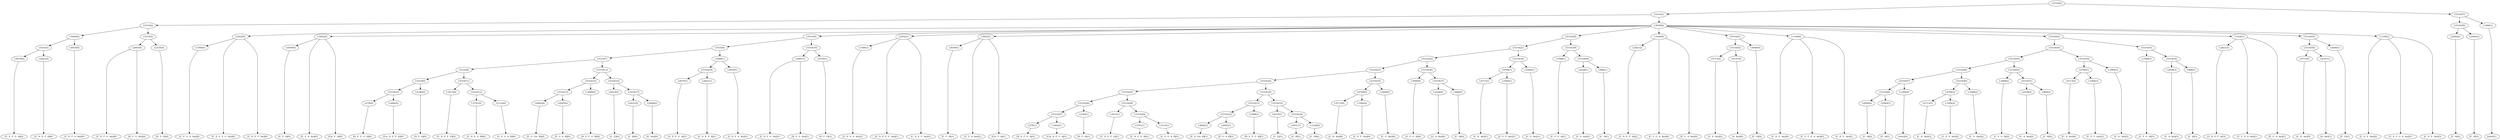 digraph sample{
"L4670(0)"->"[C  E  F  G  A](0)"
"L2821(0)"->"[C  D  E  F  A](0)"
"L5310(3)"->"L4670(0)"
"L5310(3)"->"L2821(0)"
"L4918(0)"->"[C  D  F  A  Ais](0)"
"L5269(0)"->"L5310(3)"
"L5269(0)"->"L4918(0)"
"L2891(0)"->"[C  D  F  G  Ais](0)"
"L2891(0)"->"[D  F  G  Ais](0)"
"L2535(0)"->"[D  F  G](0)"
"L5310(4)"->"L2891(0)"
"L5310(4)"->"L2535(0)"
"L5310(2)"->"L5269(0)"
"L5310(2)"->"L5310(4)"
"L1506(0)"->"[C  E  G  A  Ais](0)"
"L2932(0)"->"[C  D  E  F  G  Ais](0)"
"L2932(0)"->"[C  D  E  F  Ais](0)"
"L2932(0)"->"L1506(0)"
"L4659(0)"->"[C  F  A](0)"
"L3952(0)"->"[C  F  A  Ais](0)"
"L3952(0)"->"L4659(0)"
"L3952(0)"->"[Cis  F  A](0)"
"L278(0)"->"[D  E  F  G  A](0)"
"L3464(0)"->"[Cis  D  E  F  A](0)"
"L5310(10)"->"L278(0)"
"L5310(10)"->"L3464(0)"
"L2340(0)"->"[D  F  A](0)"
"L5310(9)"->"L5310(10)"
"L5310(9)"->"L2340(0)"
"L3913(0)"->"[C  D  E  F  G](0)"
"L3701(0)"->"[C  D  E  G  B](0)"
"L3116(0)"->"[C  E  G  A  B](0)"
"L5310(12)"->"L3701(0)"
"L5310(12)"->"L3116(0)"
"L5310(11)"->"L3913(0)"
"L5310(11)"->"L5310(12)"
"L5310(8)"->"L5310(9)"
"L5310(8)"->"L5310(11)"
"L4682(0)"->"[F  G  Gis  B](0)"
"L4405(0)"->"[F  G  A  B](0)"
"L5310(15)"->"L4682(0)"
"L5310(15)"->"L4405(0)"
"L3008(0)"->"[D  E  F  G  B](0)"
"L5310(14)"->"L5310(15)"
"L5310(14)"->"L3008(0)"
"L4419(0)"->"[C  E](0)"
"L2931(0)"->"[C  B](0)"
"L2696(0)"->"[G  Ais](0)"
"L5310(17)"->"L2931(0)"
"L5310(17)"->"L2696(0)"
"L5310(16)"->"L4419(0)"
"L5310(16)"->"L5310(17)"
"L5310(13)"->"L5310(14)"
"L5310(13)"->"L5310(16)"
"L5310(7)"->"L5310(8)"
"L5310(7)"->"L5310(13)"
"L4670(1)"->"[C  E  F  G  A](1)"
"L2821(1)"->"[C  D  E  F  A](1)"
"L5310(18)"->"L4670(1)"
"L5310(18)"->"L2821(1)"
"L4918(1)"->"[C  D  F  A  Ais](1)"
"L5269(1)"->"L5310(18)"
"L5269(1)"->"L4918(1)"
"L5310(6)"->"L5310(7)"
"L5310(6)"->"L5269(1)"
"L2891(1)"->"[C  D  F  G  Ais](1)"
"L2891(1)"->"[D  F  G  Ais](1)"
"L2535(1)"->"[D  F  G](1)"
"L5310(19)"->"L2891(1)"
"L5310(19)"->"L2535(1)"
"L5310(5)"->"L5310(6)"
"L5310(5)"->"L5310(19)"
"L1506(1)"->"[C  E  G  A  Ais](1)"
"L2932(1)"->"[C  D  E  F  G  Ais](1)"
"L2932(1)"->"[C  D  E  F  Ais](1)"
"L2932(1)"->"L1506(1)"
"L4659(1)"->"[C  F  A](1)"
"L3952(1)"->"[C  F  A  Ais](1)"
"L3952(1)"->"L4659(1)"
"L3952(1)"->"[Cis  F  A](1)"
"L278(1)"->"[D  E  F  G  A](1)"
"L3464(1)"->"[Cis  D  E  F  A](1)"
"L5310(27)"->"L278(1)"
"L5310(27)"->"L3464(1)"
"L2340(1)"->"[D  F  A](1)"
"L5310(26)"->"L5310(27)"
"L5310(26)"->"L2340(1)"
"L3913(1)"->"[C  D  E  F  G](1)"
"L3701(1)"->"[C  D  E  G  B](1)"
"L3116(1)"->"[C  E  G  A  B](1)"
"L5310(29)"->"L3701(1)"
"L5310(29)"->"L3116(1)"
"L5310(28)"->"L3913(1)"
"L5310(28)"->"L5310(29)"
"L5310(25)"->"L5310(26)"
"L5310(25)"->"L5310(28)"
"L4682(1)"->"[F  G  Gis  B](1)"
"L4405(1)"->"[F  G  A  B](1)"
"L5310(32)"->"L4682(1)"
"L5310(32)"->"L4405(1)"
"L3008(1)"->"[D  E  F  G  B](1)"
"L5310(31)"->"L5310(32)"
"L5310(31)"->"L3008(1)"
"L4419(1)"->"[C  E](1)"
"L2931(1)"->"[C  B](1)"
"L3128(0)"->"[C  D](0)"
"L5310(34)"->"L2931(1)"
"L5310(34)"->"L3128(0)"
"L5310(33)"->"L4419(1)"
"L5310(33)"->"L5310(34)"
"L5310(30)"->"L5310(31)"
"L5310(30)"->"L5310(33)"
"L5310(24)"->"L5310(25)"
"L5310(24)"->"L5310(30)"
"L4713(0)"->"[C  D  Ais](0)"
"L3364(0)"->"[C  E  F  Ais](0)"
"L4766(0)"->"L4713(0)"
"L4766(0)"->"L3364(0)"
"L3569(0)"->"[C  G  Ais](0)"
"L5310(35)"->"L4766(0)"
"L5310(35)"->"L3569(0)"
"L5310(23)"->"L5310(24)"
"L5310(23)"->"L5310(35)"
"L3588(0)"->"[C  F  G  A](0)"
"L2528(0)"->"[C  A  Ais](0)"
"L868(0)"->"[C  A](0)"
"L5310(37)"->"L2528(0)"
"L5310(37)"->"L868(0)"
"L5310(36)"->"L3588(0)"
"L5310(36)"->"L5310(37)"
"L5310(22)"->"L5310(23)"
"L5310(22)"->"L5310(36)"
"L4713(1)"->"[C  D  Ais](1)"
"L3364(1)"->"[C  E  F  Ais](1)"
"L4766(1)"->"L4713(1)"
"L4766(1)"->"L3364(1)"
"L3569(1)"->"[C  G  Ais](1)"
"L5310(38)"->"L4766(1)"
"L5310(38)"->"L3569(1)"
"L5310(21)"->"L5310(22)"
"L5310(21)"->"L5310(38)"
"L3588(1)"->"[C  F  G  A](1)"
"L2528(1)"->"[C  A  Ais](1)"
"L868(1)"->"[C  A](1)"
"L5310(40)"->"L2528(1)"
"L5310(40)"->"L868(1)"
"L5310(39)"->"L3588(1)"
"L5310(39)"->"L5310(40)"
"L5310(20)"->"L5310(21)"
"L5310(20)"->"L5310(39)"
"L2821(2)"->"[C  D  E  F  A](2)"
"L1639(0)"->"[C  F  G  A  Ais](0)"
"L1639(0)"->"L2821(2)"
"L1639(0)"->"[F  G  A  Ais](0)"
"L4713(2)"->"[C  D  Ais](2)"
"L4147(0)"->"[A  Ais](0)"
"L5310(42)"->"L4713(2)"
"L5310(42)"->"L4147(0)"
"L4046(0)"->"[F  G](0)"
"L5310(41)"->"L5310(42)"
"L5310(41)"->"L4046(0)"
"L1109(0)"->"[C  D  E  Ais](0)"
"L1109(0)"->"[C  E  F  G  A  Ais](0)"
"L1109(0)"->"[C  D  E  Ais](1)"
"L2940(0)"->"[F  A](0)"
"L2940(1)"->"[F  A](1)"
"L5310(48)"->"L2940(0)"
"L5310(48)"->"L2940(1)"
"L1084(0)"->"[rest](0)"
"L5310(47)"->"L5310(48)"
"L5310(47)"->"L1084(0)"
"L4713(3)"->"[C  D  Ais](3)"
"L3364(2)"->"[C  E  F  Ais](2)"
"L4766(2)"->"L4713(3)"
"L4766(2)"->"L3364(2)"
"L3569(2)"->"[C  G  Ais](2)"
"L5310(49)"->"L4766(2)"
"L5310(49)"->"L3569(2)"
"L5310(46)"->"L5310(47)"
"L5310(46)"->"L5310(49)"
"L3588(2)"->"[C  F  G  A](2)"
"L2528(2)"->"[C  A  Ais](2)"
"L868(2)"->"[C  A](2)"
"L5310(51)"->"L2528(2)"
"L5310(51)"->"L868(2)"
"L5310(50)"->"L3588(2)"
"L5310(50)"->"L5310(51)"
"L5310(45)"->"L5310(46)"
"L5310(45)"->"L5310(50)"
"L4713(4)"->"[C  D  Ais](4)"
"L3364(3)"->"[C  E  F  Ais](3)"
"L4766(3)"->"L4713(4)"
"L4766(3)"->"L3364(3)"
"L3569(3)"->"[C  G  Ais](3)"
"L5310(52)"->"L4766(3)"
"L5310(52)"->"L3569(3)"
"L5310(44)"->"L5310(45)"
"L5310(44)"->"L5310(52)"
"L3588(3)"->"[C  F  G  A](3)"
"L2528(3)"->"[C  A  Ais](3)"
"L868(3)"->"[C  A](3)"
"L5310(54)"->"L2528(3)"
"L5310(54)"->"L868(3)"
"L5310(53)"->"L3588(3)"
"L5310(53)"->"L5310(54)"
"L5310(43)"->"L5310(44)"
"L5310(43)"->"L5310(53)"
"L2821(3)"->"[C  D  E  F  A](3)"
"L1639(1)"->"[C  F  G  A  Ais](1)"
"L1639(1)"->"L2821(3)"
"L1639(1)"->"[F  G  A  Ais](1)"
"L4713(5)"->"[C  D  Ais](5)"
"L4147(1)"->"[A  Ais](1)"
"L5310(56)"->"L4713(5)"
"L5310(56)"->"L4147(1)"
"L4046(1)"->"[F  G](1)"
"L5310(55)"->"L5310(56)"
"L5310(55)"->"L4046(1)"
"L1109(1)"->"[C  D  E  Ais](2)"
"L1109(1)"->"[C  E  F  G  A  Ais](1)"
"L1109(1)"->"[C  D  E  Ais](3)"
"L5039(0)"->"L2932(0)"
"L5039(0)"->"L3952(0)"
"L5039(0)"->"L5310(5)"
"L5039(0)"->"L2932(1)"
"L5039(0)"->"L3952(1)"
"L5039(0)"->"L5310(20)"
"L5039(0)"->"L1639(0)"
"L5039(0)"->"L5310(41)"
"L5039(0)"->"L1109(0)"
"L5039(0)"->"L5310(43)"
"L5039(0)"->"L1639(1)"
"L5039(0)"->"L5310(55)"
"L5039(0)"->"L1109(1)"
"L5310(1)"->"L5310(2)"
"L5310(1)"->"L5039(0)"
"L2940(2)"->"[F  A](2)"
"L2940(3)"->"[F  A](3)"
"L5310(58)"->"L2940(2)"
"L5310(58)"->"L2940(3)"
"L1084(1)"->"[rest](1)"
"L5310(57)"->"L5310(58)"
"L5310(57)"->"L1084(1)"
"L5310(0)"->"L5310(1)"
"L5310(0)"->"L5310(57)"
{rank = min; "L5310(0)"}
{rank = same; "L5310(1)"; "L5310(57)";}
{rank = same; "L5310(2)"; "L5039(0)"; "L5310(58)"; "L1084(1)";}
{rank = same; "L5269(0)"; "L5310(4)"; "L2932(0)"; "L3952(0)"; "L5310(5)"; "L2932(1)"; "L3952(1)"; "L5310(20)"; "L1639(0)"; "L5310(41)"; "L1109(0)"; "L5310(43)"; "L1639(1)"; "L5310(55)"; "L1109(1)"; "L2940(2)"; "L2940(3)";}
{rank = same; "L5310(3)"; "L4918(0)"; "L2891(0)"; "L2535(0)"; "L1506(0)"; "L4659(0)"; "L5310(6)"; "L5310(19)"; "L1506(1)"; "L4659(1)"; "L5310(21)"; "L5310(39)"; "L2821(2)"; "L5310(42)"; "L4046(0)"; "L5310(44)"; "L5310(53)"; "L2821(3)"; "L5310(56)"; "L4046(1)";}
{rank = same; "L4670(0)"; "L2821(0)"; "L5310(7)"; "L5269(1)"; "L2891(1)"; "L2535(1)"; "L5310(22)"; "L5310(38)"; "L3588(1)"; "L5310(40)"; "L4713(2)"; "L4147(0)"; "L5310(45)"; "L5310(52)"; "L3588(3)"; "L5310(54)"; "L4713(5)"; "L4147(1)";}
{rank = same; "L5310(8)"; "L5310(13)"; "L5310(18)"; "L4918(1)"; "L5310(23)"; "L5310(36)"; "L4766(1)"; "L3569(1)"; "L2528(1)"; "L868(1)"; "L5310(46)"; "L5310(50)"; "L4766(3)"; "L3569(3)"; "L2528(3)"; "L868(3)";}
{rank = same; "L5310(9)"; "L5310(11)"; "L5310(14)"; "L5310(16)"; "L4670(1)"; "L2821(1)"; "L5310(24)"; "L5310(35)"; "L3588(0)"; "L5310(37)"; "L4713(1)"; "L3364(1)"; "L5310(47)"; "L5310(49)"; "L3588(2)"; "L5310(51)"; "L4713(4)"; "L3364(3)";}
{rank = same; "L5310(10)"; "L2340(0)"; "L3913(0)"; "L5310(12)"; "L5310(15)"; "L3008(0)"; "L4419(0)"; "L5310(17)"; "L5310(25)"; "L5310(30)"; "L4766(0)"; "L3569(0)"; "L2528(0)"; "L868(0)"; "L5310(48)"; "L1084(0)"; "L4766(2)"; "L3569(2)"; "L2528(2)"; "L868(2)";}
{rank = same; "L278(0)"; "L3464(0)"; "L3701(0)"; "L3116(0)"; "L4682(0)"; "L4405(0)"; "L2931(0)"; "L2696(0)"; "L5310(26)"; "L5310(28)"; "L5310(31)"; "L5310(33)"; "L4713(0)"; "L3364(0)"; "L2940(0)"; "L2940(1)"; "L4713(3)"; "L3364(2)";}
{rank = same; "L5310(27)"; "L2340(1)"; "L3913(1)"; "L5310(29)"; "L5310(32)"; "L3008(1)"; "L4419(1)"; "L5310(34)";}
{rank = same; "L278(1)"; "L3464(1)"; "L3701(1)"; "L3116(1)"; "L4682(1)"; "L4405(1)"; "L2931(1)"; "L3128(0)";}
{rank = max; "[A  Ais](0)"; "[A  Ais](1)"; "[C  A  Ais](0)"; "[C  A  Ais](1)"; "[C  A  Ais](2)"; "[C  A  Ais](3)"; "[C  A](0)"; "[C  A](1)"; "[C  A](2)"; "[C  A](3)"; "[C  B](0)"; "[C  B](1)"; "[C  D  Ais](0)"; "[C  D  Ais](1)"; "[C  D  Ais](2)"; "[C  D  Ais](3)"; "[C  D  Ais](4)"; "[C  D  Ais](5)"; "[C  D  E  Ais](0)"; "[C  D  E  Ais](1)"; "[C  D  E  Ais](2)"; "[C  D  E  Ais](3)"; "[C  D  E  F  A](0)"; "[C  D  E  F  A](1)"; "[C  D  E  F  A](2)"; "[C  D  E  F  A](3)"; "[C  D  E  F  Ais](0)"; "[C  D  E  F  Ais](1)"; "[C  D  E  F  G  Ais](0)"; "[C  D  E  F  G  Ais](1)"; "[C  D  E  F  G](0)"; "[C  D  E  F  G](1)"; "[C  D  E  G  B](0)"; "[C  D  E  G  B](1)"; "[C  D  F  A  Ais](0)"; "[C  D  F  A  Ais](1)"; "[C  D  F  G  Ais](0)"; "[C  D  F  G  Ais](1)"; "[C  D](0)"; "[C  E  F  Ais](0)"; "[C  E  F  Ais](1)"; "[C  E  F  Ais](2)"; "[C  E  F  Ais](3)"; "[C  E  F  G  A  Ais](0)"; "[C  E  F  G  A  Ais](1)"; "[C  E  F  G  A](0)"; "[C  E  F  G  A](1)"; "[C  E  G  A  Ais](0)"; "[C  E  G  A  Ais](1)"; "[C  E  G  A  B](0)"; "[C  E  G  A  B](1)"; "[C  E](0)"; "[C  E](1)"; "[C  F  A  Ais](0)"; "[C  F  A  Ais](1)"; "[C  F  A](0)"; "[C  F  A](1)"; "[C  F  G  A  Ais](0)"; "[C  F  G  A  Ais](1)"; "[C  F  G  A](0)"; "[C  F  G  A](1)"; "[C  F  G  A](2)"; "[C  F  G  A](3)"; "[C  G  Ais](0)"; "[C  G  Ais](1)"; "[C  G  Ais](2)"; "[C  G  Ais](3)"; "[Cis  D  E  F  A](0)"; "[Cis  D  E  F  A](1)"; "[Cis  F  A](0)"; "[Cis  F  A](1)"; "[D  E  F  G  A](0)"; "[D  E  F  G  A](1)"; "[D  E  F  G  B](0)"; "[D  E  F  G  B](1)"; "[D  F  A](0)"; "[D  F  A](1)"; "[D  F  G  Ais](0)"; "[D  F  G  Ais](1)"; "[D  F  G](0)"; "[D  F  G](1)"; "[F  A](0)"; "[F  A](1)"; "[F  A](2)"; "[F  A](3)"; "[F  G  A  Ais](0)"; "[F  G  A  Ais](1)"; "[F  G  A  B](0)"; "[F  G  A  B](1)"; "[F  G  Gis  B](0)"; "[F  G  Gis  B](1)"; "[F  G](0)"; "[F  G](1)"; "[G  Ais](0)"; "[rest](0)"; "[rest](1)";}
}